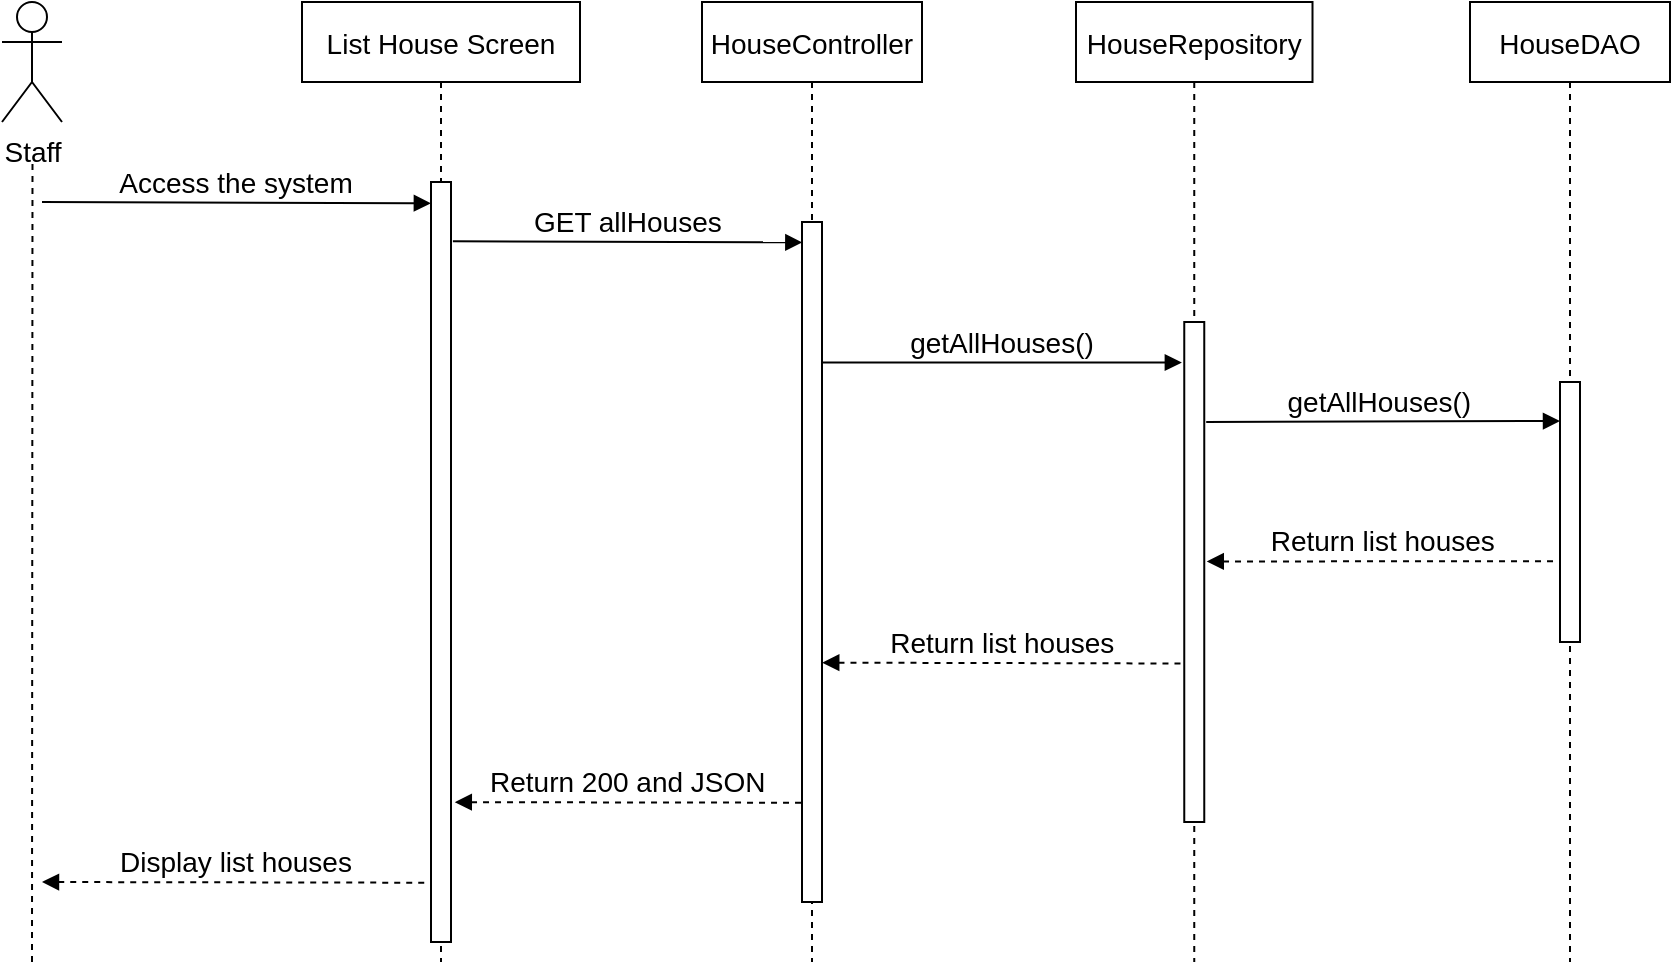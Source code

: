 <mxfile version="20.7.4" type="device"><diagram id="KjDimiY6QXYjrhCeietR" name="Page-1"><mxGraphModel dx="1418" dy="828" grid="1" gridSize="10" guides="1" tooltips="1" connect="1" arrows="1" fold="1" page="1" pageScale="1" pageWidth="583" pageHeight="827" math="0" shadow="0"><root><mxCell id="0"/><mxCell id="1" parent="0"/><mxCell id="HQ-Hyk-YUyGzWa4vdpJV-1" value="List House Screen" style="shape=umlLifeline;perimeter=lifelinePerimeter;container=1;collapsible=0;recursiveResize=0;rounded=0;shadow=0;strokeWidth=1;fontSize=14;" parent="1" vertex="1"><mxGeometry x="196" y="719" width="139" height="480" as="geometry"/></mxCell><mxCell id="HQ-Hyk-YUyGzWa4vdpJV-2" value="" style="points=[];perimeter=orthogonalPerimeter;rounded=0;shadow=0;strokeWidth=1;fontSize=14;" parent="HQ-Hyk-YUyGzWa4vdpJV-1" vertex="1"><mxGeometry x="64.5" y="90" width="10" height="380" as="geometry"/></mxCell><mxCell id="HQ-Hyk-YUyGzWa4vdpJV-3" value="HouseController" style="shape=umlLifeline;perimeter=lifelinePerimeter;container=1;collapsible=0;recursiveResize=0;rounded=0;shadow=0;strokeWidth=1;fontSize=14;" parent="1" vertex="1"><mxGeometry x="396" y="719" width="110" height="480" as="geometry"/></mxCell><mxCell id="HQ-Hyk-YUyGzWa4vdpJV-4" value="" style="points=[];perimeter=orthogonalPerimeter;rounded=0;shadow=0;strokeWidth=1;fontSize=14;" parent="HQ-Hyk-YUyGzWa4vdpJV-3" vertex="1"><mxGeometry x="50" y="110" width="10" height="340" as="geometry"/></mxCell><mxCell id="HQ-Hyk-YUyGzWa4vdpJV-5" value="Staff" style="shape=umlActor;verticalLabelPosition=bottom;verticalAlign=top;html=1;outlineConnect=0;fontSize=14;" parent="1" vertex="1"><mxGeometry x="46" y="719" width="30" height="60" as="geometry"/></mxCell><mxCell id="HQ-Hyk-YUyGzWa4vdpJV-6" value="" style="endArrow=none;dashed=1;html=1;rounded=0;startArrow=none;fontSize=14;" parent="1" edge="1"><mxGeometry width="50" height="50" relative="1" as="geometry"><mxPoint x="61" y="1199.0" as="sourcePoint"/><mxPoint x="61.25" y="799" as="targetPoint"/></mxGeometry></mxCell><mxCell id="HQ-Hyk-YUyGzWa4vdpJV-7" value="Access the system" style="verticalAlign=bottom;endArrow=block;entryX=-0.007;entryY=0.028;shadow=0;strokeWidth=1;entryDx=0;entryDy=0;entryPerimeter=0;fontSize=14;" parent="1" target="HQ-Hyk-YUyGzWa4vdpJV-2" edge="1"><mxGeometry relative="1" as="geometry"><mxPoint x="66" y="819" as="sourcePoint"/><mxPoint x="236" y="819.0" as="targetPoint"/></mxGeometry></mxCell><mxCell id="HQ-Hyk-YUyGzWa4vdpJV-8" value="GET allHouses" style="verticalAlign=bottom;endArrow=block;shadow=0;strokeWidth=1;entryX=0.016;entryY=0.03;entryDx=0;entryDy=0;entryPerimeter=0;exitX=1.094;exitY=0.078;exitDx=0;exitDy=0;exitPerimeter=0;fontSize=14;" parent="1" source="HQ-Hyk-YUyGzWa4vdpJV-2" target="HQ-Hyk-YUyGzWa4vdpJV-4" edge="1"><mxGeometry relative="1" as="geometry"><mxPoint x="266" y="829" as="sourcePoint"/><mxPoint x="436" y="828" as="targetPoint"/></mxGeometry></mxCell><mxCell id="HQ-Hyk-YUyGzWa4vdpJV-9" value="HouseRepository" style="shape=umlLifeline;perimeter=lifelinePerimeter;container=1;collapsible=0;recursiveResize=0;rounded=0;shadow=0;strokeWidth=1;fontSize=14;" parent="1" vertex="1"><mxGeometry x="583" y="719" width="118.25" height="480" as="geometry"/></mxCell><mxCell id="HQ-Hyk-YUyGzWa4vdpJV-10" value="" style="points=[];perimeter=orthogonalPerimeter;rounded=0;shadow=0;strokeWidth=1;fontSize=14;" parent="HQ-Hyk-YUyGzWa4vdpJV-9" vertex="1"><mxGeometry x="54.13" y="160" width="10" height="250" as="geometry"/></mxCell><mxCell id="HQ-Hyk-YUyGzWa4vdpJV-11" value="HouseDAO" style="shape=umlLifeline;perimeter=lifelinePerimeter;container=1;collapsible=0;recursiveResize=0;rounded=0;shadow=0;strokeWidth=1;fontSize=14;" parent="1" vertex="1"><mxGeometry x="780" y="719" width="100" height="480" as="geometry"/></mxCell><mxCell id="HQ-Hyk-YUyGzWa4vdpJV-12" value="" style="points=[];perimeter=orthogonalPerimeter;rounded=0;shadow=0;strokeWidth=1;fontSize=14;" parent="HQ-Hyk-YUyGzWa4vdpJV-11" vertex="1"><mxGeometry x="45" y="190" width="10" height="130" as="geometry"/></mxCell><mxCell id="HQ-Hyk-YUyGzWa4vdpJV-13" value="getAllHouses()" style="verticalAlign=bottom;endArrow=block;shadow=0;strokeWidth=1;entryX=-0.12;entryY=0.081;entryDx=0;entryDy=0;entryPerimeter=0;fontSize=14;" parent="1" source="HQ-Hyk-YUyGzWa4vdpJV-4" target="HQ-Hyk-YUyGzWa4vdpJV-10" edge="1"><mxGeometry relative="1" as="geometry"><mxPoint x="452.51" y="898.8" as="sourcePoint"/><mxPoint x="626.75" y="879" as="targetPoint"/></mxGeometry></mxCell><mxCell id="HQ-Hyk-YUyGzWa4vdpJV-14" value="getAllHouses() " style="verticalAlign=bottom;endArrow=block;shadow=0;strokeWidth=1;exitX=1.097;exitY=0.2;exitDx=0;exitDy=0;exitPerimeter=0;entryX=0;entryY=0.15;entryDx=0;entryDy=0;entryPerimeter=0;fontSize=14;" parent="1" source="HQ-Hyk-YUyGzWa4vdpJV-10" target="HQ-Hyk-YUyGzWa4vdpJV-12" edge="1"><mxGeometry relative="1" as="geometry"><mxPoint x="656.75" y="898.72" as="sourcePoint"/><mxPoint x="836.75" y="899" as="targetPoint"/></mxGeometry></mxCell><mxCell id="HQ-Hyk-YUyGzWa4vdpJV-15" value="Return list houses" style="verticalAlign=bottom;endArrow=none;shadow=0;strokeWidth=1;entryX=-0.102;entryY=0.689;entryDx=0;entryDy=0;entryPerimeter=0;endFill=0;startArrow=block;startFill=1;dashed=1;exitX=1.126;exitY=0.479;exitDx=0;exitDy=0;exitPerimeter=0;fontSize=14;" parent="1" source="HQ-Hyk-YUyGzWa4vdpJV-10" target="HQ-Hyk-YUyGzWa4vdpJV-12" edge="1"><mxGeometry relative="1" as="geometry"><mxPoint x="656.75" y="980" as="sourcePoint"/><mxPoint x="836.89" y="949.16" as="targetPoint"/></mxGeometry></mxCell><mxCell id="HQ-Hyk-YUyGzWa4vdpJV-16" value="Return list houses" style="verticalAlign=bottom;endArrow=none;shadow=0;strokeWidth=1;endFill=0;startArrow=block;startFill=1;dashed=1;entryX=-0.079;entryY=0.683;entryDx=0;entryDy=0;entryPerimeter=0;fontSize=14;exitX=1.012;exitY=0.648;exitDx=0;exitDy=0;exitPerimeter=0;" parent="1" source="HQ-Hyk-YUyGzWa4vdpJV-4" target="HQ-Hyk-YUyGzWa4vdpJV-10" edge="1"><mxGeometry relative="1" as="geometry"><mxPoint x="460" y="1049" as="sourcePoint"/><mxPoint x="646.2" y="989" as="targetPoint"/></mxGeometry></mxCell><mxCell id="HQ-Hyk-YUyGzWa4vdpJV-17" value="Return 200 and JSON" style="verticalAlign=bottom;endArrow=none;shadow=0;strokeWidth=1;entryX=-0.049;entryY=0.854;entryDx=0;entryDy=0;entryPerimeter=0;endFill=0;startArrow=block;startFill=1;dashed=1;exitX=1.19;exitY=0.816;exitDx=0;exitDy=0;exitPerimeter=0;fontSize=14;" parent="1" source="HQ-Hyk-YUyGzWa4vdpJV-2" target="HQ-Hyk-YUyGzWa4vdpJV-4" edge="1"><mxGeometry relative="1" as="geometry"><mxPoint x="256" y="1029" as="sourcePoint"/><mxPoint x="445.45" y="1029" as="targetPoint"/></mxGeometry></mxCell><mxCell id="HQ-Hyk-YUyGzWa4vdpJV-18" value="Display list houses" style="verticalAlign=bottom;endArrow=none;shadow=0;strokeWidth=1;entryX=-0.034;entryY=0.922;entryDx=0;entryDy=0;entryPerimeter=0;endFill=0;startArrow=block;startFill=1;dashed=1;fontSize=14;" parent="1" target="HQ-Hyk-YUyGzWa4vdpJV-2" edge="1"><mxGeometry relative="1" as="geometry"><mxPoint x="66" y="1159.0" as="sourcePoint"/><mxPoint x="255.45" y="1039" as="targetPoint"/></mxGeometry></mxCell></root></mxGraphModel></diagram></mxfile>